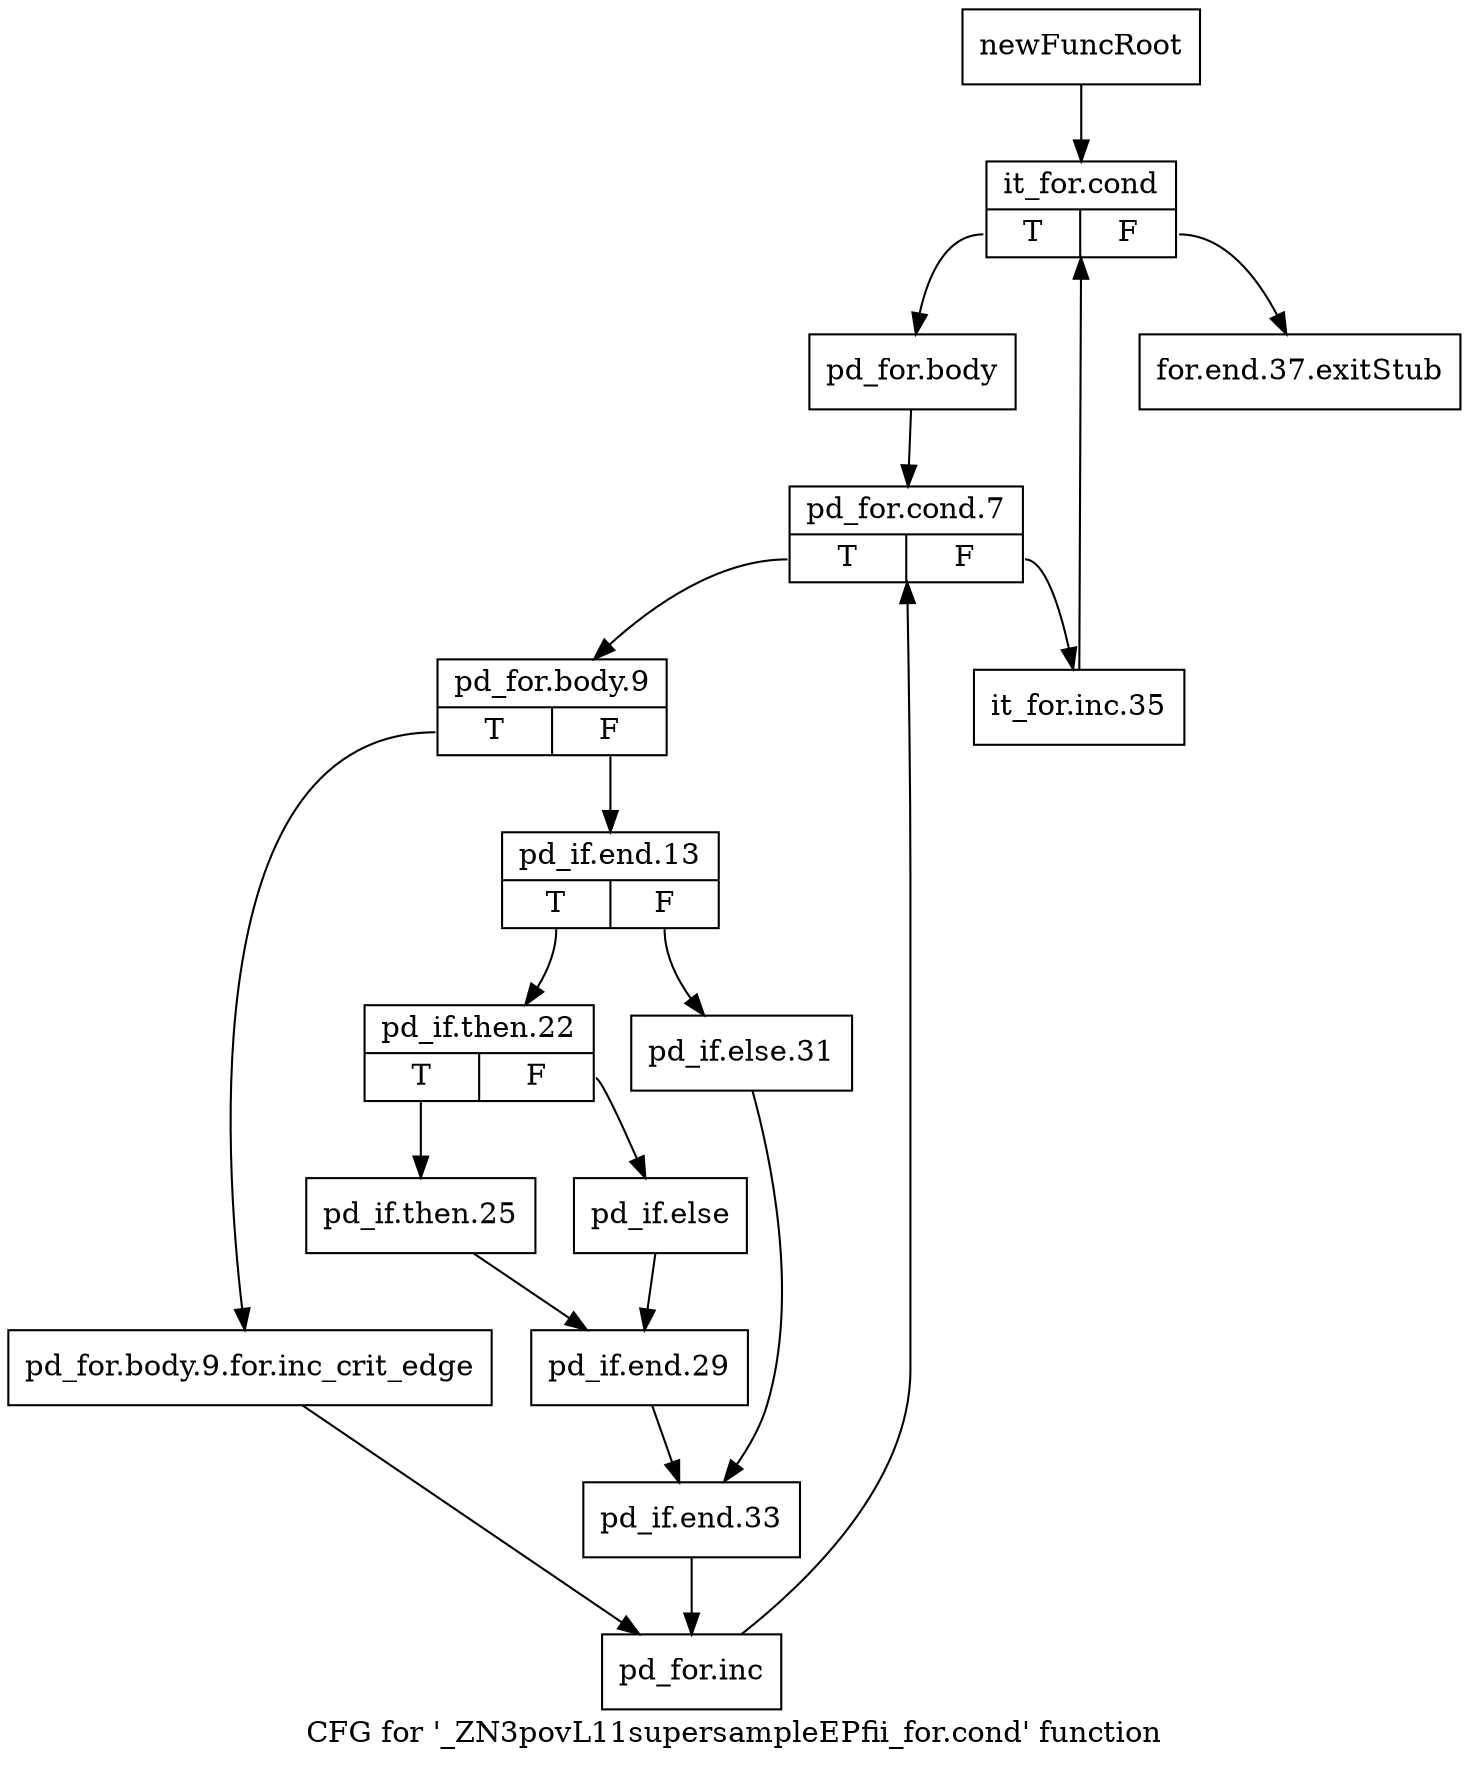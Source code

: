 digraph "CFG for '_ZN3povL11supersampleEPfii_for.cond' function" {
	label="CFG for '_ZN3povL11supersampleEPfii_for.cond' function";

	Node0x2be4c00 [shape=record,label="{newFuncRoot}"];
	Node0x2be4c00 -> Node0x2be4ca0;
	Node0x2be4c50 [shape=record,label="{for.end.37.exitStub}"];
	Node0x2be4ca0 [shape=record,label="{it_for.cond|{<s0>T|<s1>F}}"];
	Node0x2be4ca0:s0 -> Node0x2be4cf0;
	Node0x2be4ca0:s1 -> Node0x2be4c50;
	Node0x2be4cf0 [shape=record,label="{pd_for.body}"];
	Node0x2be4cf0 -> Node0x2be4d40;
	Node0x2be4d40 [shape=record,label="{pd_for.cond.7|{<s0>T|<s1>F}}"];
	Node0x2be4d40:s0 -> Node0x2be4de0;
	Node0x2be4d40:s1 -> Node0x2be4d90;
	Node0x2be4d90 [shape=record,label="{it_for.inc.35}"];
	Node0x2be4d90 -> Node0x2be4ca0;
	Node0x2be4de0 [shape=record,label="{pd_for.body.9|{<s0>T|<s1>F}}"];
	Node0x2be4de0:s0 -> Node0x2be5060;
	Node0x2be4de0:s1 -> Node0x2be4e30;
	Node0x2be4e30 [shape=record,label="{pd_if.end.13|{<s0>T|<s1>F}}"];
	Node0x2be4e30:s0 -> Node0x2be4ed0;
	Node0x2be4e30:s1 -> Node0x2be4e80;
	Node0x2be4e80 [shape=record,label="{pd_if.else.31}"];
	Node0x2be4e80 -> Node0x2be5010;
	Node0x2be4ed0 [shape=record,label="{pd_if.then.22|{<s0>T|<s1>F}}"];
	Node0x2be4ed0:s0 -> Node0x2be4f70;
	Node0x2be4ed0:s1 -> Node0x2be4f20;
	Node0x2be4f20 [shape=record,label="{pd_if.else}"];
	Node0x2be4f20 -> Node0x2be4fc0;
	Node0x2be4f70 [shape=record,label="{pd_if.then.25}"];
	Node0x2be4f70 -> Node0x2be4fc0;
	Node0x2be4fc0 [shape=record,label="{pd_if.end.29}"];
	Node0x2be4fc0 -> Node0x2be5010;
	Node0x2be5010 [shape=record,label="{pd_if.end.33}"];
	Node0x2be5010 -> Node0x2be50b0;
	Node0x2be5060 [shape=record,label="{pd_for.body.9.for.inc_crit_edge}"];
	Node0x2be5060 -> Node0x2be50b0;
	Node0x2be50b0 [shape=record,label="{pd_for.inc}"];
	Node0x2be50b0 -> Node0x2be4d40;
}

